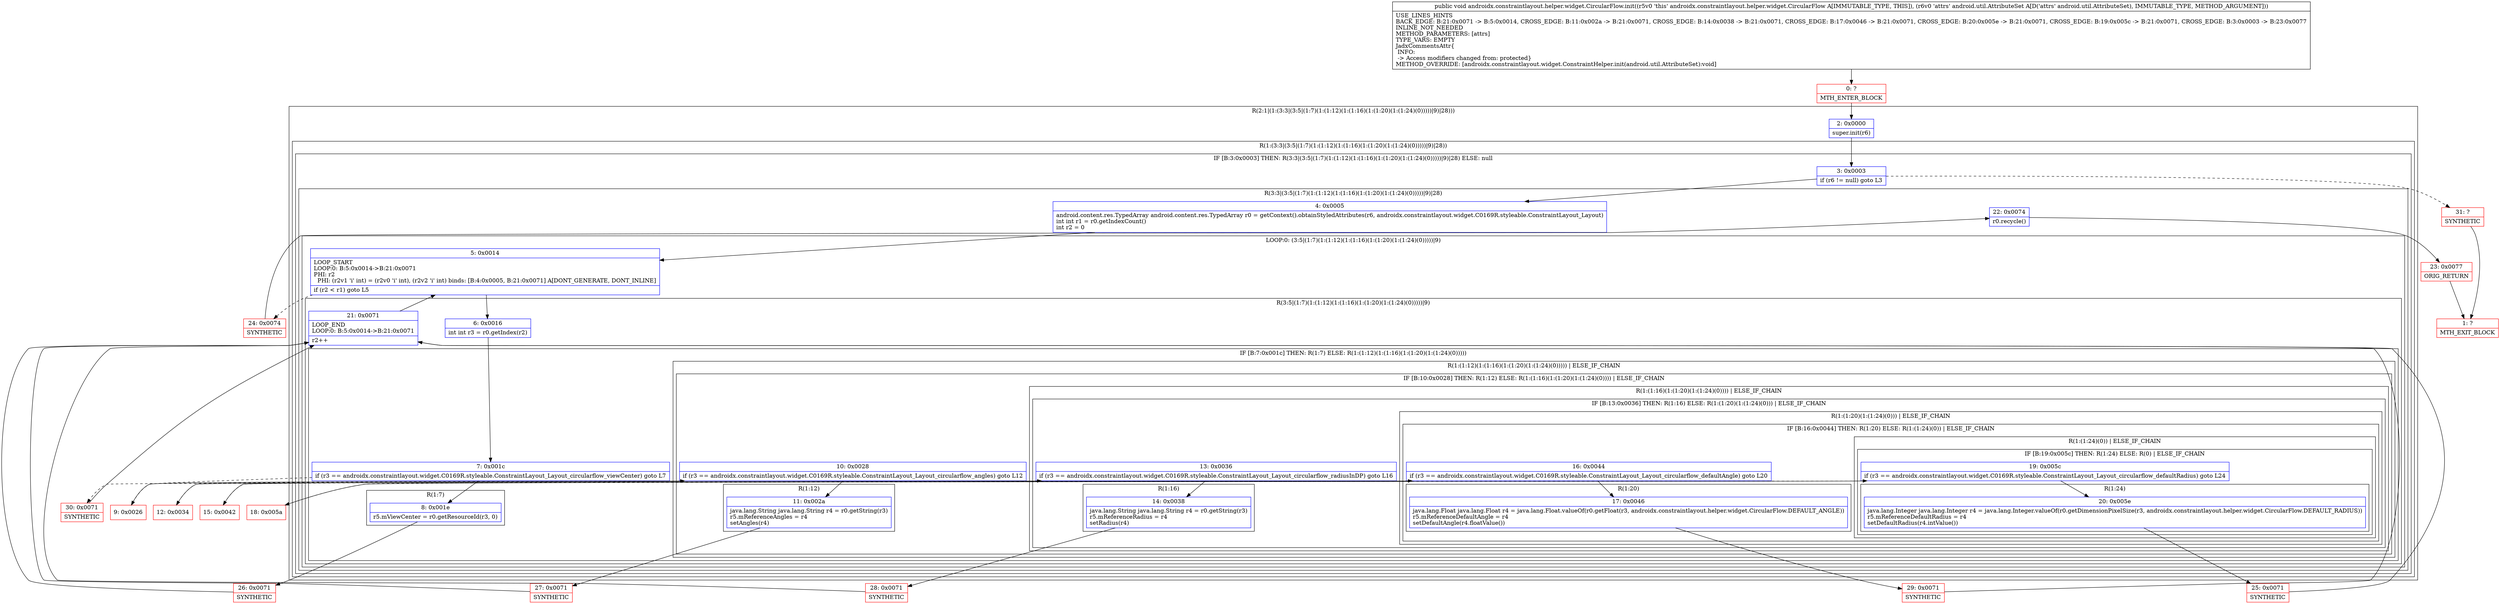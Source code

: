digraph "CFG forandroidx.constraintlayout.helper.widget.CircularFlow.init(Landroid\/util\/AttributeSet;)V" {
subgraph cluster_Region_1193220819 {
label = "R(2:1|(1:(3:3|(3:5|(1:7)(1:(1:12)(1:(1:16)(1:(1:20)(1:(1:24)(0)))))|9)|28)))";
node [shape=record,color=blue];
Node_2 [shape=record,label="{2\:\ 0x0000|super.init(r6)\l}"];
subgraph cluster_Region_1547312251 {
label = "R(1:(3:3|(3:5|(1:7)(1:(1:12)(1:(1:16)(1:(1:20)(1:(1:24)(0)))))|9)|28))";
node [shape=record,color=blue];
subgraph cluster_IfRegion_1631225175 {
label = "IF [B:3:0x0003] THEN: R(3:3|(3:5|(1:7)(1:(1:12)(1:(1:16)(1:(1:20)(1:(1:24)(0)))))|9)|28) ELSE: null";
node [shape=record,color=blue];
Node_3 [shape=record,label="{3\:\ 0x0003|if (r6 != null) goto L3\l}"];
subgraph cluster_Region_389246551 {
label = "R(3:3|(3:5|(1:7)(1:(1:12)(1:(1:16)(1:(1:20)(1:(1:24)(0)))))|9)|28)";
node [shape=record,color=blue];
Node_4 [shape=record,label="{4\:\ 0x0005|android.content.res.TypedArray android.content.res.TypedArray r0 = getContext().obtainStyledAttributes(r6, androidx.constraintlayout.widget.C0169R.styleable.ConstraintLayout_Layout)\lint int r1 = r0.getIndexCount()\lint r2 = 0\l}"];
subgraph cluster_LoopRegion_1669792287 {
label = "LOOP:0: (3:5|(1:7)(1:(1:12)(1:(1:16)(1:(1:20)(1:(1:24)(0)))))|9)";
node [shape=record,color=blue];
Node_5 [shape=record,label="{5\:\ 0x0014|LOOP_START\lLOOP:0: B:5:0x0014\-\>B:21:0x0071\lPHI: r2 \l  PHI: (r2v1 'i' int) = (r2v0 'i' int), (r2v2 'i' int) binds: [B:4:0x0005, B:21:0x0071] A[DONT_GENERATE, DONT_INLINE]\l|if (r2 \< r1) goto L5\l}"];
subgraph cluster_Region_305856822 {
label = "R(3:5|(1:7)(1:(1:12)(1:(1:16)(1:(1:20)(1:(1:24)(0)))))|9)";
node [shape=record,color=blue];
Node_6 [shape=record,label="{6\:\ 0x0016|int int r3 = r0.getIndex(r2)\l}"];
subgraph cluster_IfRegion_444811232 {
label = "IF [B:7:0x001c] THEN: R(1:7) ELSE: R(1:(1:12)(1:(1:16)(1:(1:20)(1:(1:24)(0)))))";
node [shape=record,color=blue];
Node_7 [shape=record,label="{7\:\ 0x001c|if (r3 == androidx.constraintlayout.widget.C0169R.styleable.ConstraintLayout_Layout_circularflow_viewCenter) goto L7\l}"];
subgraph cluster_Region_1832676947 {
label = "R(1:7)";
node [shape=record,color=blue];
Node_8 [shape=record,label="{8\:\ 0x001e|r5.mViewCenter = r0.getResourceId(r3, 0)\l}"];
}
subgraph cluster_Region_1346821689 {
label = "R(1:(1:12)(1:(1:16)(1:(1:20)(1:(1:24)(0))))) | ELSE_IF_CHAIN\l";
node [shape=record,color=blue];
subgraph cluster_IfRegion_1842570191 {
label = "IF [B:10:0x0028] THEN: R(1:12) ELSE: R(1:(1:16)(1:(1:20)(1:(1:24)(0)))) | ELSE_IF_CHAIN\l";
node [shape=record,color=blue];
Node_10 [shape=record,label="{10\:\ 0x0028|if (r3 == androidx.constraintlayout.widget.C0169R.styleable.ConstraintLayout_Layout_circularflow_angles) goto L12\l}"];
subgraph cluster_Region_844459376 {
label = "R(1:12)";
node [shape=record,color=blue];
Node_11 [shape=record,label="{11\:\ 0x002a|java.lang.String java.lang.String r4 = r0.getString(r3)\lr5.mReferenceAngles = r4\lsetAngles(r4)\l}"];
}
subgraph cluster_Region_1865453408 {
label = "R(1:(1:16)(1:(1:20)(1:(1:24)(0)))) | ELSE_IF_CHAIN\l";
node [shape=record,color=blue];
subgraph cluster_IfRegion_301549261 {
label = "IF [B:13:0x0036] THEN: R(1:16) ELSE: R(1:(1:20)(1:(1:24)(0))) | ELSE_IF_CHAIN\l";
node [shape=record,color=blue];
Node_13 [shape=record,label="{13\:\ 0x0036|if (r3 == androidx.constraintlayout.widget.C0169R.styleable.ConstraintLayout_Layout_circularflow_radiusInDP) goto L16\l}"];
subgraph cluster_Region_1041820859 {
label = "R(1:16)";
node [shape=record,color=blue];
Node_14 [shape=record,label="{14\:\ 0x0038|java.lang.String java.lang.String r4 = r0.getString(r3)\lr5.mReferenceRadius = r4\lsetRadius(r4)\l}"];
}
subgraph cluster_Region_1667604281 {
label = "R(1:(1:20)(1:(1:24)(0))) | ELSE_IF_CHAIN\l";
node [shape=record,color=blue];
subgraph cluster_IfRegion_1245002007 {
label = "IF [B:16:0x0044] THEN: R(1:20) ELSE: R(1:(1:24)(0)) | ELSE_IF_CHAIN\l";
node [shape=record,color=blue];
Node_16 [shape=record,label="{16\:\ 0x0044|if (r3 == androidx.constraintlayout.widget.C0169R.styleable.ConstraintLayout_Layout_circularflow_defaultAngle) goto L20\l}"];
subgraph cluster_Region_1952479487 {
label = "R(1:20)";
node [shape=record,color=blue];
Node_17 [shape=record,label="{17\:\ 0x0046|java.lang.Float java.lang.Float r4 = java.lang.Float.valueOf(r0.getFloat(r3, androidx.constraintlayout.helper.widget.CircularFlow.DEFAULT_ANGLE))\lr5.mReferenceDefaultAngle = r4\lsetDefaultAngle(r4.floatValue())\l}"];
}
subgraph cluster_Region_1447079487 {
label = "R(1:(1:24)(0)) | ELSE_IF_CHAIN\l";
node [shape=record,color=blue];
subgraph cluster_IfRegion_1250548726 {
label = "IF [B:19:0x005c] THEN: R(1:24) ELSE: R(0) | ELSE_IF_CHAIN\l";
node [shape=record,color=blue];
Node_19 [shape=record,label="{19\:\ 0x005c|if (r3 == androidx.constraintlayout.widget.C0169R.styleable.ConstraintLayout_Layout_circularflow_defaultRadius) goto L24\l}"];
subgraph cluster_Region_2057363158 {
label = "R(1:24)";
node [shape=record,color=blue];
Node_20 [shape=record,label="{20\:\ 0x005e|java.lang.Integer java.lang.Integer r4 = java.lang.Integer.valueOf(r0.getDimensionPixelSize(r3, androidx.constraintlayout.helper.widget.CircularFlow.DEFAULT_RADIUS))\lr5.mReferenceDefaultRadius = r4\lsetDefaultRadius(r4.intValue())\l}"];
}
subgraph cluster_Region_806426072 {
label = "R(0)";
node [shape=record,color=blue];
}
}
}
}
}
}
}
}
}
}
Node_21 [shape=record,label="{21\:\ 0x0071|LOOP_END\lLOOP:0: B:5:0x0014\-\>B:21:0x0071\l|r2++\l}"];
}
}
Node_22 [shape=record,label="{22\:\ 0x0074|r0.recycle()\l}"];
}
}
}
}
Node_0 [shape=record,color=red,label="{0\:\ ?|MTH_ENTER_BLOCK\l}"];
Node_26 [shape=record,color=red,label="{26\:\ 0x0071|SYNTHETIC\l}"];
Node_9 [shape=record,color=red,label="{9\:\ 0x0026}"];
Node_27 [shape=record,color=red,label="{27\:\ 0x0071|SYNTHETIC\l}"];
Node_12 [shape=record,color=red,label="{12\:\ 0x0034}"];
Node_28 [shape=record,color=red,label="{28\:\ 0x0071|SYNTHETIC\l}"];
Node_15 [shape=record,color=red,label="{15\:\ 0x0042}"];
Node_29 [shape=record,color=red,label="{29\:\ 0x0071|SYNTHETIC\l}"];
Node_18 [shape=record,color=red,label="{18\:\ 0x005a}"];
Node_25 [shape=record,color=red,label="{25\:\ 0x0071|SYNTHETIC\l}"];
Node_30 [shape=record,color=red,label="{30\:\ 0x0071|SYNTHETIC\l}"];
Node_24 [shape=record,color=red,label="{24\:\ 0x0074|SYNTHETIC\l}"];
Node_23 [shape=record,color=red,label="{23\:\ 0x0077|ORIG_RETURN\l}"];
Node_1 [shape=record,color=red,label="{1\:\ ?|MTH_EXIT_BLOCK\l}"];
Node_31 [shape=record,color=red,label="{31\:\ ?|SYNTHETIC\l}"];
MethodNode[shape=record,label="{public void androidx.constraintlayout.helper.widget.CircularFlow.init((r5v0 'this' androidx.constraintlayout.helper.widget.CircularFlow A[IMMUTABLE_TYPE, THIS]), (r6v0 'attrs' android.util.AttributeSet A[D('attrs' android.util.AttributeSet), IMMUTABLE_TYPE, METHOD_ARGUMENT]))  | USE_LINES_HINTS\lBACK_EDGE: B:21:0x0071 \-\> B:5:0x0014, CROSS_EDGE: B:11:0x002a \-\> B:21:0x0071, CROSS_EDGE: B:14:0x0038 \-\> B:21:0x0071, CROSS_EDGE: B:17:0x0046 \-\> B:21:0x0071, CROSS_EDGE: B:20:0x005e \-\> B:21:0x0071, CROSS_EDGE: B:19:0x005c \-\> B:21:0x0071, CROSS_EDGE: B:3:0x0003 \-\> B:23:0x0077\lINLINE_NOT_NEEDED\lMETHOD_PARAMETERS: [attrs]\lTYPE_VARS: EMPTY\lJadxCommentsAttr\{\l INFO: \l \-\> Access modifiers changed from: protected\}\lMETHOD_OVERRIDE: [androidx.constraintlayout.widget.ConstraintHelper.init(android.util.AttributeSet):void]\l}"];
MethodNode -> Node_0;Node_2 -> Node_3;
Node_3 -> Node_4;
Node_3 -> Node_31[style=dashed];
Node_4 -> Node_5;
Node_5 -> Node_6;
Node_5 -> Node_24[style=dashed];
Node_6 -> Node_7;
Node_7 -> Node_8;
Node_7 -> Node_9[style=dashed];
Node_8 -> Node_26;
Node_10 -> Node_11;
Node_10 -> Node_12[style=dashed];
Node_11 -> Node_27;
Node_13 -> Node_14;
Node_13 -> Node_15[style=dashed];
Node_14 -> Node_28;
Node_16 -> Node_17;
Node_16 -> Node_18[style=dashed];
Node_17 -> Node_29;
Node_19 -> Node_20;
Node_19 -> Node_30[style=dashed];
Node_20 -> Node_25;
Node_21 -> Node_5;
Node_22 -> Node_23;
Node_0 -> Node_2;
Node_26 -> Node_21;
Node_9 -> Node_10;
Node_27 -> Node_21;
Node_12 -> Node_13;
Node_28 -> Node_21;
Node_15 -> Node_16;
Node_29 -> Node_21;
Node_18 -> Node_19;
Node_25 -> Node_21;
Node_30 -> Node_21;
Node_24 -> Node_22;
Node_23 -> Node_1;
Node_31 -> Node_1;
}


